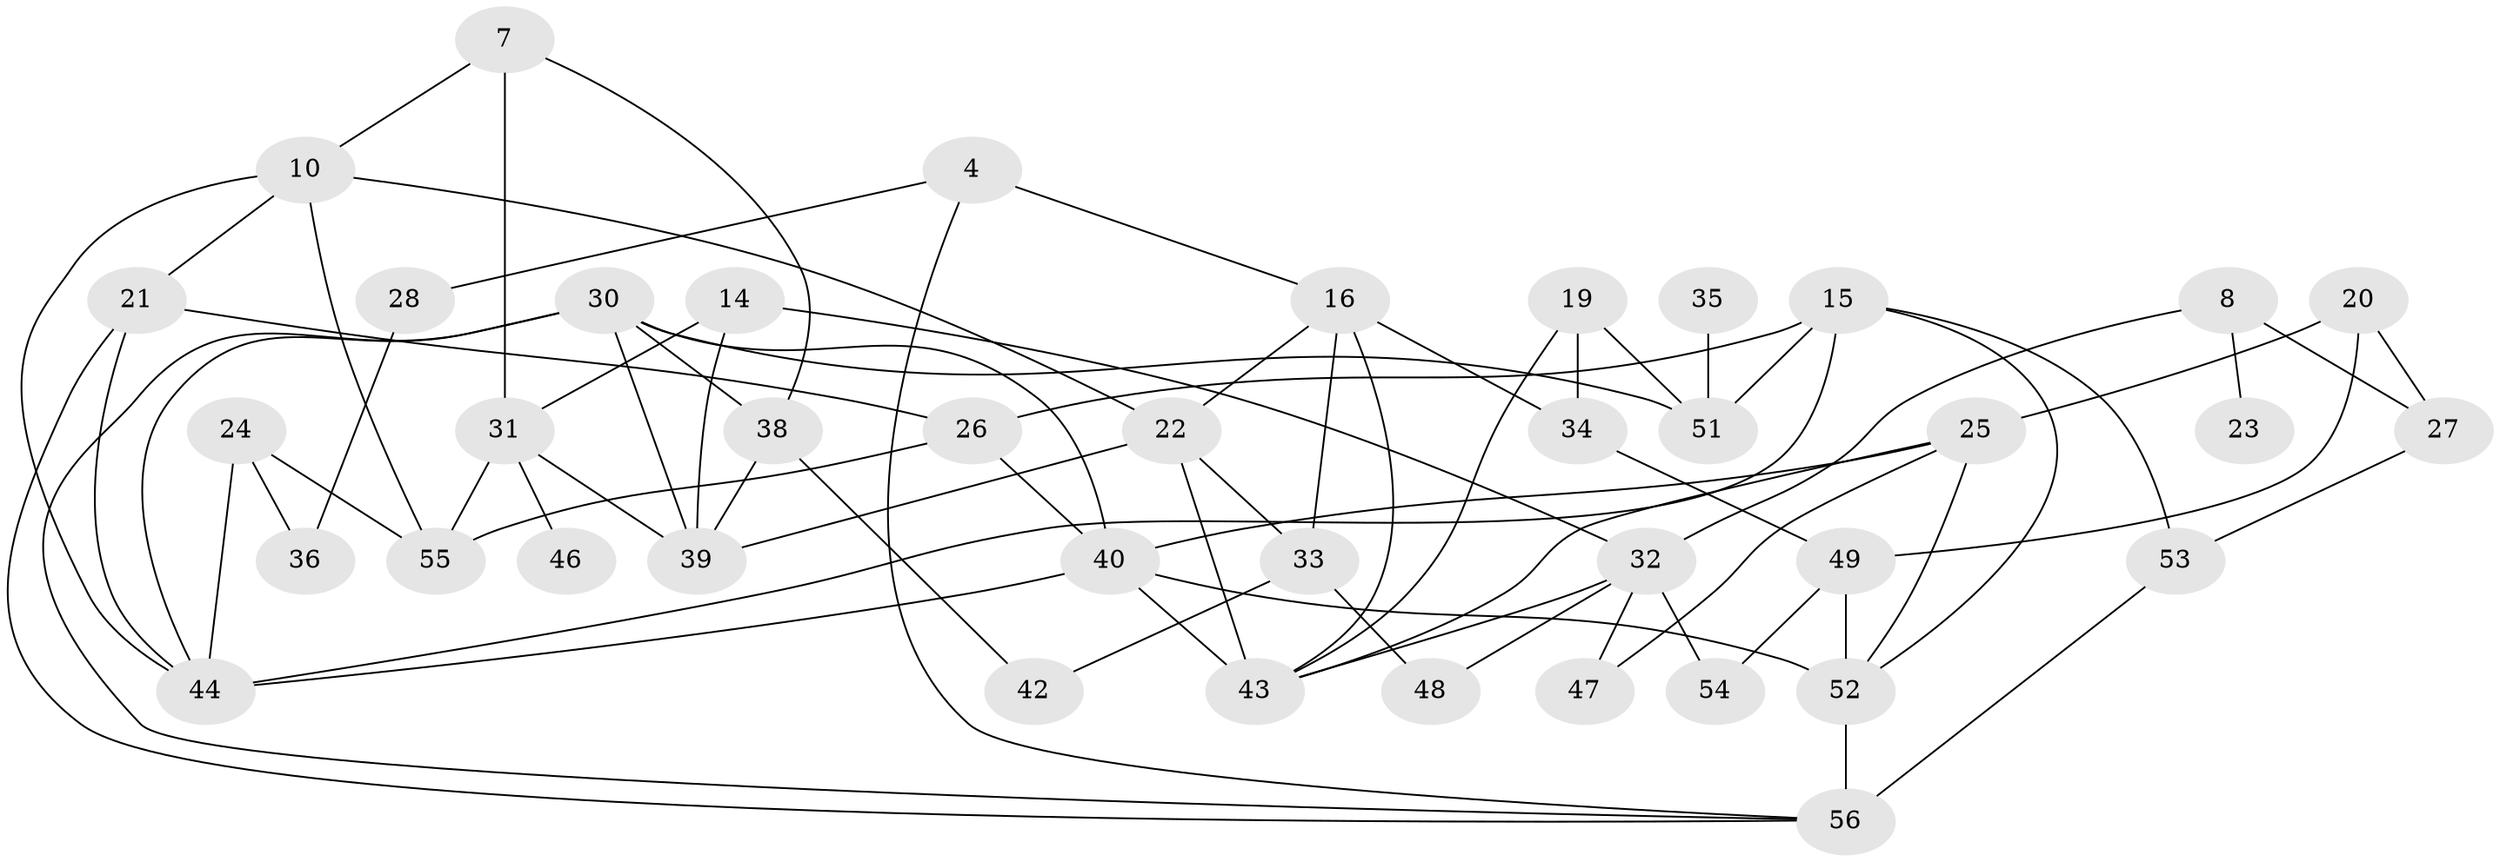 // original degree distribution, {0: 0.11607142857142858, 1: 0.17857142857142858, 5: 0.08035714285714286, 4: 0.1875, 3: 0.17857142857142858, 2: 0.24107142857142858, 6: 0.008928571428571428, 7: 0.008928571428571428}
// Generated by graph-tools (version 1.1) at 2025/00/03/09/25 03:00:41]
// undirected, 40 vertices, 74 edges
graph export_dot {
graph [start="1"]
  node [color=gray90,style=filled];
  4;
  7;
  8;
  10;
  14;
  15;
  16;
  19;
  20;
  21;
  22;
  23;
  24;
  25;
  26;
  27;
  28;
  30;
  31;
  32;
  33;
  34;
  35;
  36;
  38;
  39;
  40;
  42;
  43;
  44;
  46;
  47;
  48;
  49;
  51;
  52;
  53;
  54;
  55;
  56;
  4 -- 16 [weight=1.0];
  4 -- 28 [weight=1.0];
  4 -- 56 [weight=1.0];
  7 -- 10 [weight=1.0];
  7 -- 31 [weight=1.0];
  7 -- 38 [weight=1.0];
  8 -- 23 [weight=1.0];
  8 -- 27 [weight=1.0];
  8 -- 32 [weight=1.0];
  10 -- 21 [weight=1.0];
  10 -- 22 [weight=1.0];
  10 -- 44 [weight=1.0];
  10 -- 55 [weight=1.0];
  14 -- 31 [weight=1.0];
  14 -- 32 [weight=1.0];
  14 -- 39 [weight=1.0];
  15 -- 26 [weight=1.0];
  15 -- 44 [weight=1.0];
  15 -- 51 [weight=1.0];
  15 -- 52 [weight=1.0];
  15 -- 53 [weight=1.0];
  16 -- 22 [weight=1.0];
  16 -- 33 [weight=1.0];
  16 -- 34 [weight=1.0];
  16 -- 43 [weight=1.0];
  19 -- 34 [weight=1.0];
  19 -- 43 [weight=1.0];
  19 -- 51 [weight=1.0];
  20 -- 25 [weight=1.0];
  20 -- 27 [weight=1.0];
  20 -- 49 [weight=1.0];
  21 -- 26 [weight=1.0];
  21 -- 44 [weight=1.0];
  21 -- 56 [weight=1.0];
  22 -- 33 [weight=1.0];
  22 -- 39 [weight=1.0];
  22 -- 43 [weight=2.0];
  24 -- 36 [weight=1.0];
  24 -- 44 [weight=2.0];
  24 -- 55 [weight=1.0];
  25 -- 40 [weight=1.0];
  25 -- 43 [weight=1.0];
  25 -- 47 [weight=1.0];
  25 -- 52 [weight=1.0];
  26 -- 40 [weight=1.0];
  26 -- 55 [weight=1.0];
  27 -- 53 [weight=1.0];
  28 -- 36 [weight=1.0];
  30 -- 38 [weight=1.0];
  30 -- 39 [weight=2.0];
  30 -- 40 [weight=1.0];
  30 -- 44 [weight=1.0];
  30 -- 51 [weight=1.0];
  30 -- 56 [weight=1.0];
  31 -- 39 [weight=1.0];
  31 -- 46 [weight=1.0];
  31 -- 55 [weight=1.0];
  32 -- 43 [weight=1.0];
  32 -- 47 [weight=1.0];
  32 -- 48 [weight=1.0];
  32 -- 54 [weight=2.0];
  33 -- 42 [weight=1.0];
  33 -- 48 [weight=1.0];
  34 -- 49 [weight=1.0];
  35 -- 51 [weight=1.0];
  38 -- 39 [weight=1.0];
  38 -- 42 [weight=1.0];
  40 -- 43 [weight=2.0];
  40 -- 44 [weight=1.0];
  40 -- 52 [weight=1.0];
  49 -- 52 [weight=1.0];
  49 -- 54 [weight=1.0];
  52 -- 56 [weight=3.0];
  53 -- 56 [weight=1.0];
}
